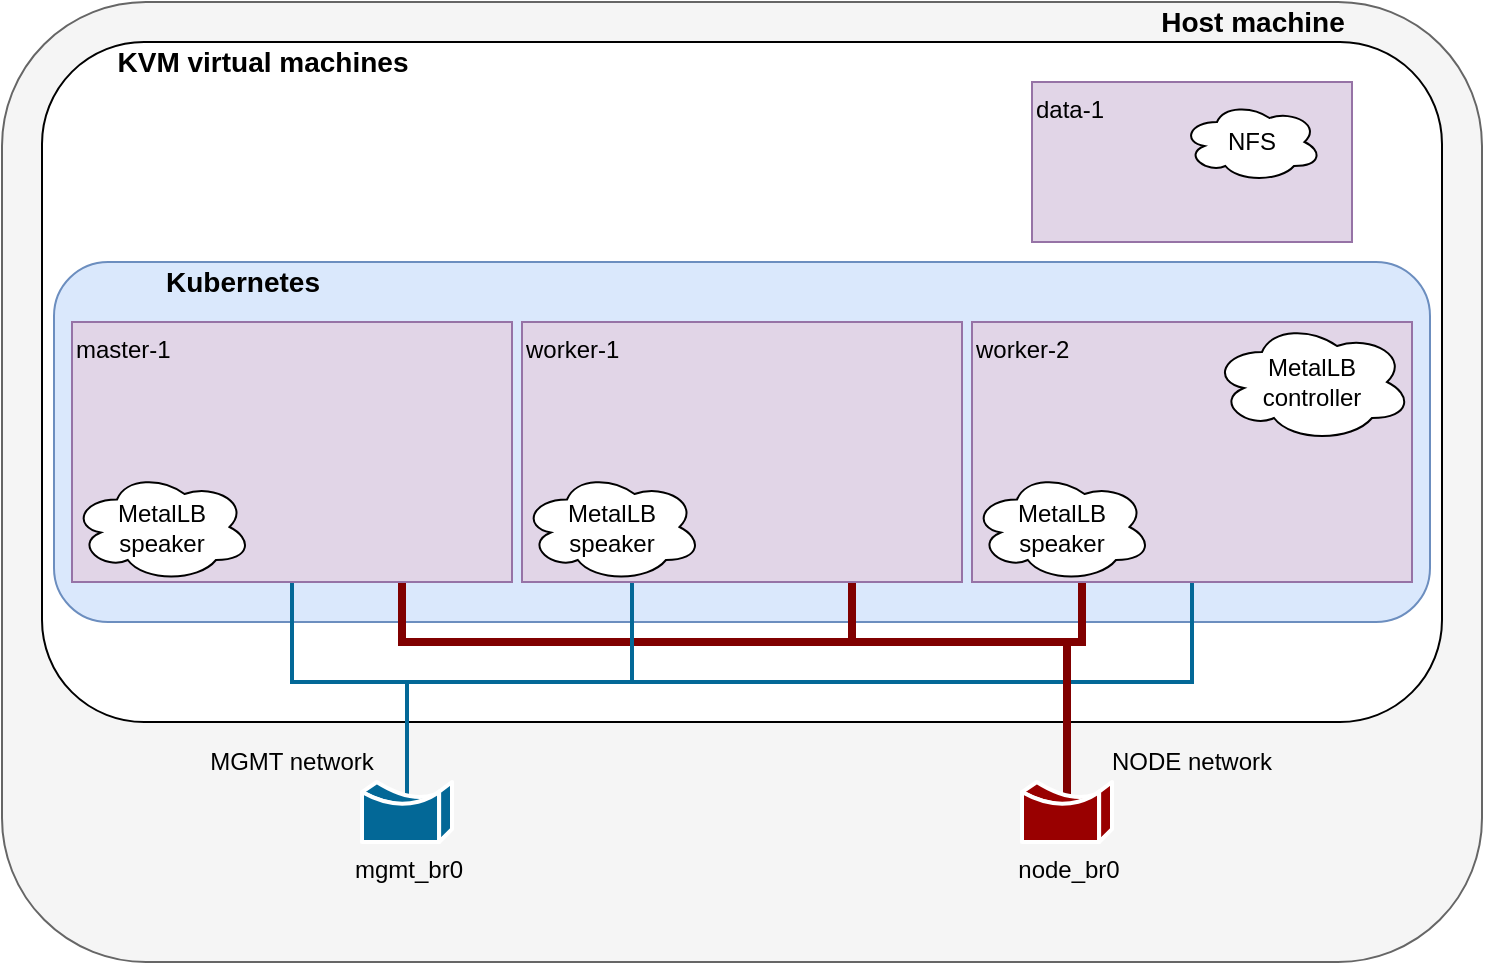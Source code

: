 <mxfile version="14.5.1" type="device"><diagram id="rp1hOsIYNSXzRboNR3zK" name="Page-1"><mxGraphModel dx="1102" dy="1000" grid="1" gridSize="10" guides="1" tooltips="1" connect="1" arrows="1" fold="1" page="1" pageScale="1" pageWidth="850" pageHeight="1100" math="0" shadow="0"><root><mxCell id="0"/><mxCell id="1" parent="0"/><mxCell id="QOcHk8TOYj-UJlOSexjI-1" value="" style="rounded=1;whiteSpace=wrap;html=1;fillColor=#f5f5f5;strokeColor=#666666;fontColor=#333333;" parent="1" vertex="1"><mxGeometry x="70" y="190" width="740" height="480" as="geometry"/></mxCell><mxCell id="QOcHk8TOYj-UJlOSexjI-16" value="" style="rounded=1;whiteSpace=wrap;html=1;" parent="1" vertex="1"><mxGeometry x="90" y="210" width="700" height="340" as="geometry"/></mxCell><mxCell id="QOcHk8TOYj-UJlOSexjI-17" value="&lt;div style=&quot;font-size: 14px;&quot;&gt;KVM virtual machines&lt;/div&gt;" style="text;html=1;align=center;verticalAlign=middle;resizable=0;points=[];autosize=1;strokeColor=none;fontStyle=1;fontSize=14;" parent="1" vertex="1"><mxGeometry x="120" y="210" width="160" height="20" as="geometry"/></mxCell><mxCell id="QOcHk8TOYj-UJlOSexjI-38" value="Host machine" style="text;html=1;align=center;verticalAlign=middle;resizable=0;points=[];autosize=1;strokeColor=none;fontStyle=1;fontSize=14;" parent="1" vertex="1"><mxGeometry x="640" y="190" width="110" height="20" as="geometry"/></mxCell><mxCell id="4WgnA5DyKQU0Kzjkr-jN-2" value="" style="rounded=1;whiteSpace=wrap;html=1;fillColor=#dae8fc;strokeColor=#6c8ebf;" parent="1" vertex="1"><mxGeometry x="96" y="320" width="688" height="180" as="geometry"/></mxCell><mxCell id="4WgnA5DyKQU0Kzjkr-jN-7" style="edgeStyle=orthogonalEdgeStyle;rounded=0;orthogonalLoop=1;jettySize=auto;html=1;exitX=0.5;exitY=1;exitDx=0;exitDy=0;endArrow=none;endFill=0;strokeWidth=2;entryX=0.5;entryY=0.22;entryDx=0;entryDy=0;entryPerimeter=0;strokeColor=#036897;" parent="1" source="QOcHk8TOYj-UJlOSexjI-2" target="4WgnA5DyKQU0Kzjkr-jN-6" edge="1"><mxGeometry relative="1" as="geometry"><Array as="points"><mxPoint x="215" y="530"/><mxPoint x="273" y="530"/></Array></mxGeometry></mxCell><mxCell id="4WgnA5DyKQU0Kzjkr-jN-11" style="edgeStyle=orthogonalEdgeStyle;rounded=0;orthogonalLoop=1;jettySize=auto;html=1;exitX=0.75;exitY=1;exitDx=0;exitDy=0;entryX=0.5;entryY=0.22;entryDx=0;entryDy=0;entryPerimeter=0;endArrow=none;endFill=0;strokeWidth=4;strokeColor=#800000;" parent="1" source="QOcHk8TOYj-UJlOSexjI-2" target="4WgnA5DyKQU0Kzjkr-jN-10" edge="1"><mxGeometry relative="1" as="geometry"><Array as="points"><mxPoint x="270" y="510"/><mxPoint x="603" y="510"/></Array></mxGeometry></mxCell><mxCell id="QOcHk8TOYj-UJlOSexjI-2" value="master-1" style="rounded=0;whiteSpace=wrap;html=1;fillColor=#e1d5e7;strokeColor=#9673a6;verticalAlign=top;align=left;" parent="1" vertex="1"><mxGeometry x="105" y="350" width="220" height="130" as="geometry"/></mxCell><mxCell id="4WgnA5DyKQU0Kzjkr-jN-8" style="edgeStyle=orthogonalEdgeStyle;rounded=0;orthogonalLoop=1;jettySize=auto;html=1;exitX=0.25;exitY=1;exitDx=0;exitDy=0;endArrow=none;endFill=0;strokeWidth=2;entryX=0.5;entryY=0.22;entryDx=0;entryDy=0;entryPerimeter=0;strokeColor=#036897;" parent="1" source="QOcHk8TOYj-UJlOSexjI-12" target="4WgnA5DyKQU0Kzjkr-jN-6" edge="1"><mxGeometry relative="1" as="geometry"><mxPoint x="270" y="580" as="targetPoint"/><Array as="points"><mxPoint x="385" y="530"/><mxPoint x="273" y="530"/></Array></mxGeometry></mxCell><mxCell id="4WgnA5DyKQU0Kzjkr-jN-12" style="edgeStyle=orthogonalEdgeStyle;rounded=0;orthogonalLoop=1;jettySize=auto;html=1;exitX=0.75;exitY=1;exitDx=0;exitDy=0;endArrow=none;endFill=0;strokeWidth=4;entryX=0.5;entryY=0.22;entryDx=0;entryDy=0;entryPerimeter=0;strokeColor=#800000;" parent="1" source="QOcHk8TOYj-UJlOSexjI-12" target="4WgnA5DyKQU0Kzjkr-jN-10" edge="1"><mxGeometry relative="1" as="geometry"><mxPoint x="600" y="580" as="targetPoint"/><Array as="points"><mxPoint x="495" y="510"/><mxPoint x="603" y="510"/></Array></mxGeometry></mxCell><mxCell id="QOcHk8TOYj-UJlOSexjI-12" value="worker-1" style="rounded=0;whiteSpace=wrap;html=1;fillColor=#e1d5e7;strokeColor=#9673a6;verticalAlign=top;align=left;" parent="1" vertex="1"><mxGeometry x="330" y="350" width="220" height="130" as="geometry"/></mxCell><mxCell id="4WgnA5DyKQU0Kzjkr-jN-9" style="edgeStyle=orthogonalEdgeStyle;rounded=0;orthogonalLoop=1;jettySize=auto;html=1;exitX=0.5;exitY=1;exitDx=0;exitDy=0;endArrow=none;endFill=0;strokeWidth=2;entryX=0.5;entryY=0.22;entryDx=0;entryDy=0;entryPerimeter=0;strokeColor=#036897;" parent="1" source="4WgnA5DyKQU0Kzjkr-jN-1" target="4WgnA5DyKQU0Kzjkr-jN-6" edge="1"><mxGeometry relative="1" as="geometry"><mxPoint x="270" y="580" as="targetPoint"/><Array as="points"><mxPoint x="665" y="530"/><mxPoint x="273" y="530"/></Array></mxGeometry></mxCell><mxCell id="4WgnA5DyKQU0Kzjkr-jN-14" style="edgeStyle=orthogonalEdgeStyle;rounded=0;orthogonalLoop=1;jettySize=auto;html=1;exitX=0.25;exitY=1;exitDx=0;exitDy=0;entryX=0.5;entryY=0.22;entryDx=0;entryDy=0;entryPerimeter=0;endArrow=none;endFill=0;strokeWidth=4;strokeColor=#800000;" parent="1" source="4WgnA5DyKQU0Kzjkr-jN-1" target="4WgnA5DyKQU0Kzjkr-jN-10" edge="1"><mxGeometry relative="1" as="geometry"><Array as="points"><mxPoint x="610" y="510"/><mxPoint x="603" y="510"/></Array></mxGeometry></mxCell><mxCell id="4WgnA5DyKQU0Kzjkr-jN-1" value="worker-2" style="rounded=0;whiteSpace=wrap;html=1;fillColor=#e1d5e7;strokeColor=#9673a6;verticalAlign=top;align=left;" parent="1" vertex="1"><mxGeometry x="555" y="350" width="220" height="130" as="geometry"/></mxCell><mxCell id="4WgnA5DyKQU0Kzjkr-jN-3" value="&lt;div style=&quot;font-size: 14px&quot;&gt;Kubernetes&lt;/div&gt;" style="text;html=1;align=center;verticalAlign=middle;resizable=0;points=[];autosize=1;strokeColor=none;fontStyle=1;fontSize=14;" parent="1" vertex="1"><mxGeometry x="145" y="320" width="90" height="20" as="geometry"/></mxCell><mxCell id="4WgnA5DyKQU0Kzjkr-jN-4" value="MGMT network" style="text;html=1;strokeColor=none;fillColor=none;align=center;verticalAlign=middle;whiteSpace=wrap;rounded=0;" parent="1" vertex="1"><mxGeometry x="165" y="560" width="100" height="20" as="geometry"/></mxCell><mxCell id="4WgnA5DyKQU0Kzjkr-jN-5" value="NODE network" style="text;html=1;strokeColor=none;fillColor=none;align=center;verticalAlign=middle;whiteSpace=wrap;rounded=0;" parent="1" vertex="1"><mxGeometry x="615" y="560" width="100" height="20" as="geometry"/></mxCell><mxCell id="4WgnA5DyKQU0Kzjkr-jN-6" value="mgmt_br0" style="shape=mxgraph.cisco.misc.bridge;html=1;pointerEvents=1;dashed=0;fillColor=#036897;strokeColor=#ffffff;strokeWidth=2;verticalLabelPosition=bottom;verticalAlign=top;align=center;outlineConnect=0;" parent="1" vertex="1"><mxGeometry x="250" y="580" width="45" height="30" as="geometry"/></mxCell><mxCell id="4WgnA5DyKQU0Kzjkr-jN-10" value="node_br0" style="shape=mxgraph.cisco.misc.bridge;html=1;pointerEvents=1;dashed=0;strokeWidth=2;verticalLabelPosition=bottom;verticalAlign=top;align=center;outlineConnect=0;fillColor=#990000;strokeColor=#FFFFFF;" parent="1" vertex="1"><mxGeometry x="580" y="580" width="45" height="30" as="geometry"/></mxCell><mxCell id="4WgnA5DyKQU0Kzjkr-jN-15" value="data-1" style="rounded=0;whiteSpace=wrap;html=1;fillColor=#e1d5e7;strokeColor=#9673a6;align=left;verticalAlign=top;" parent="1" vertex="1"><mxGeometry x="585" y="230" width="160" height="80" as="geometry"/></mxCell><mxCell id="4WgnA5DyKQU0Kzjkr-jN-16" value="NFS" style="ellipse;shape=cloud;whiteSpace=wrap;html=1;align=center;" parent="1" vertex="1"><mxGeometry x="660" y="240" width="70" height="40" as="geometry"/></mxCell><mxCell id="4WgnA5DyKQU0Kzjkr-jN-17" value="MetalLB&lt;br&gt;controller" style="ellipse;shape=cloud;whiteSpace=wrap;html=1;align=center;" parent="1" vertex="1"><mxGeometry x="675" y="350" width="100" height="60" as="geometry"/></mxCell><mxCell id="4WgnA5DyKQU0Kzjkr-jN-18" value="MetalLB&lt;br&gt;speaker" style="ellipse;shape=cloud;whiteSpace=wrap;html=1;align=center;" parent="1" vertex="1"><mxGeometry x="330" y="425" width="90" height="55" as="geometry"/></mxCell><mxCell id="4WgnA5DyKQU0Kzjkr-jN-19" value="MetalLB&lt;br&gt;speaker" style="ellipse;shape=cloud;whiteSpace=wrap;html=1;align=center;" parent="1" vertex="1"><mxGeometry x="105" y="425" width="90" height="55" as="geometry"/></mxCell><mxCell id="4WgnA5DyKQU0Kzjkr-jN-20" value="MetalLB&lt;br&gt;speaker" style="ellipse;shape=cloud;whiteSpace=wrap;html=1;align=center;" parent="1" vertex="1"><mxGeometry x="555" y="425" width="90" height="55" as="geometry"/></mxCell></root></mxGraphModel></diagram></mxfile>